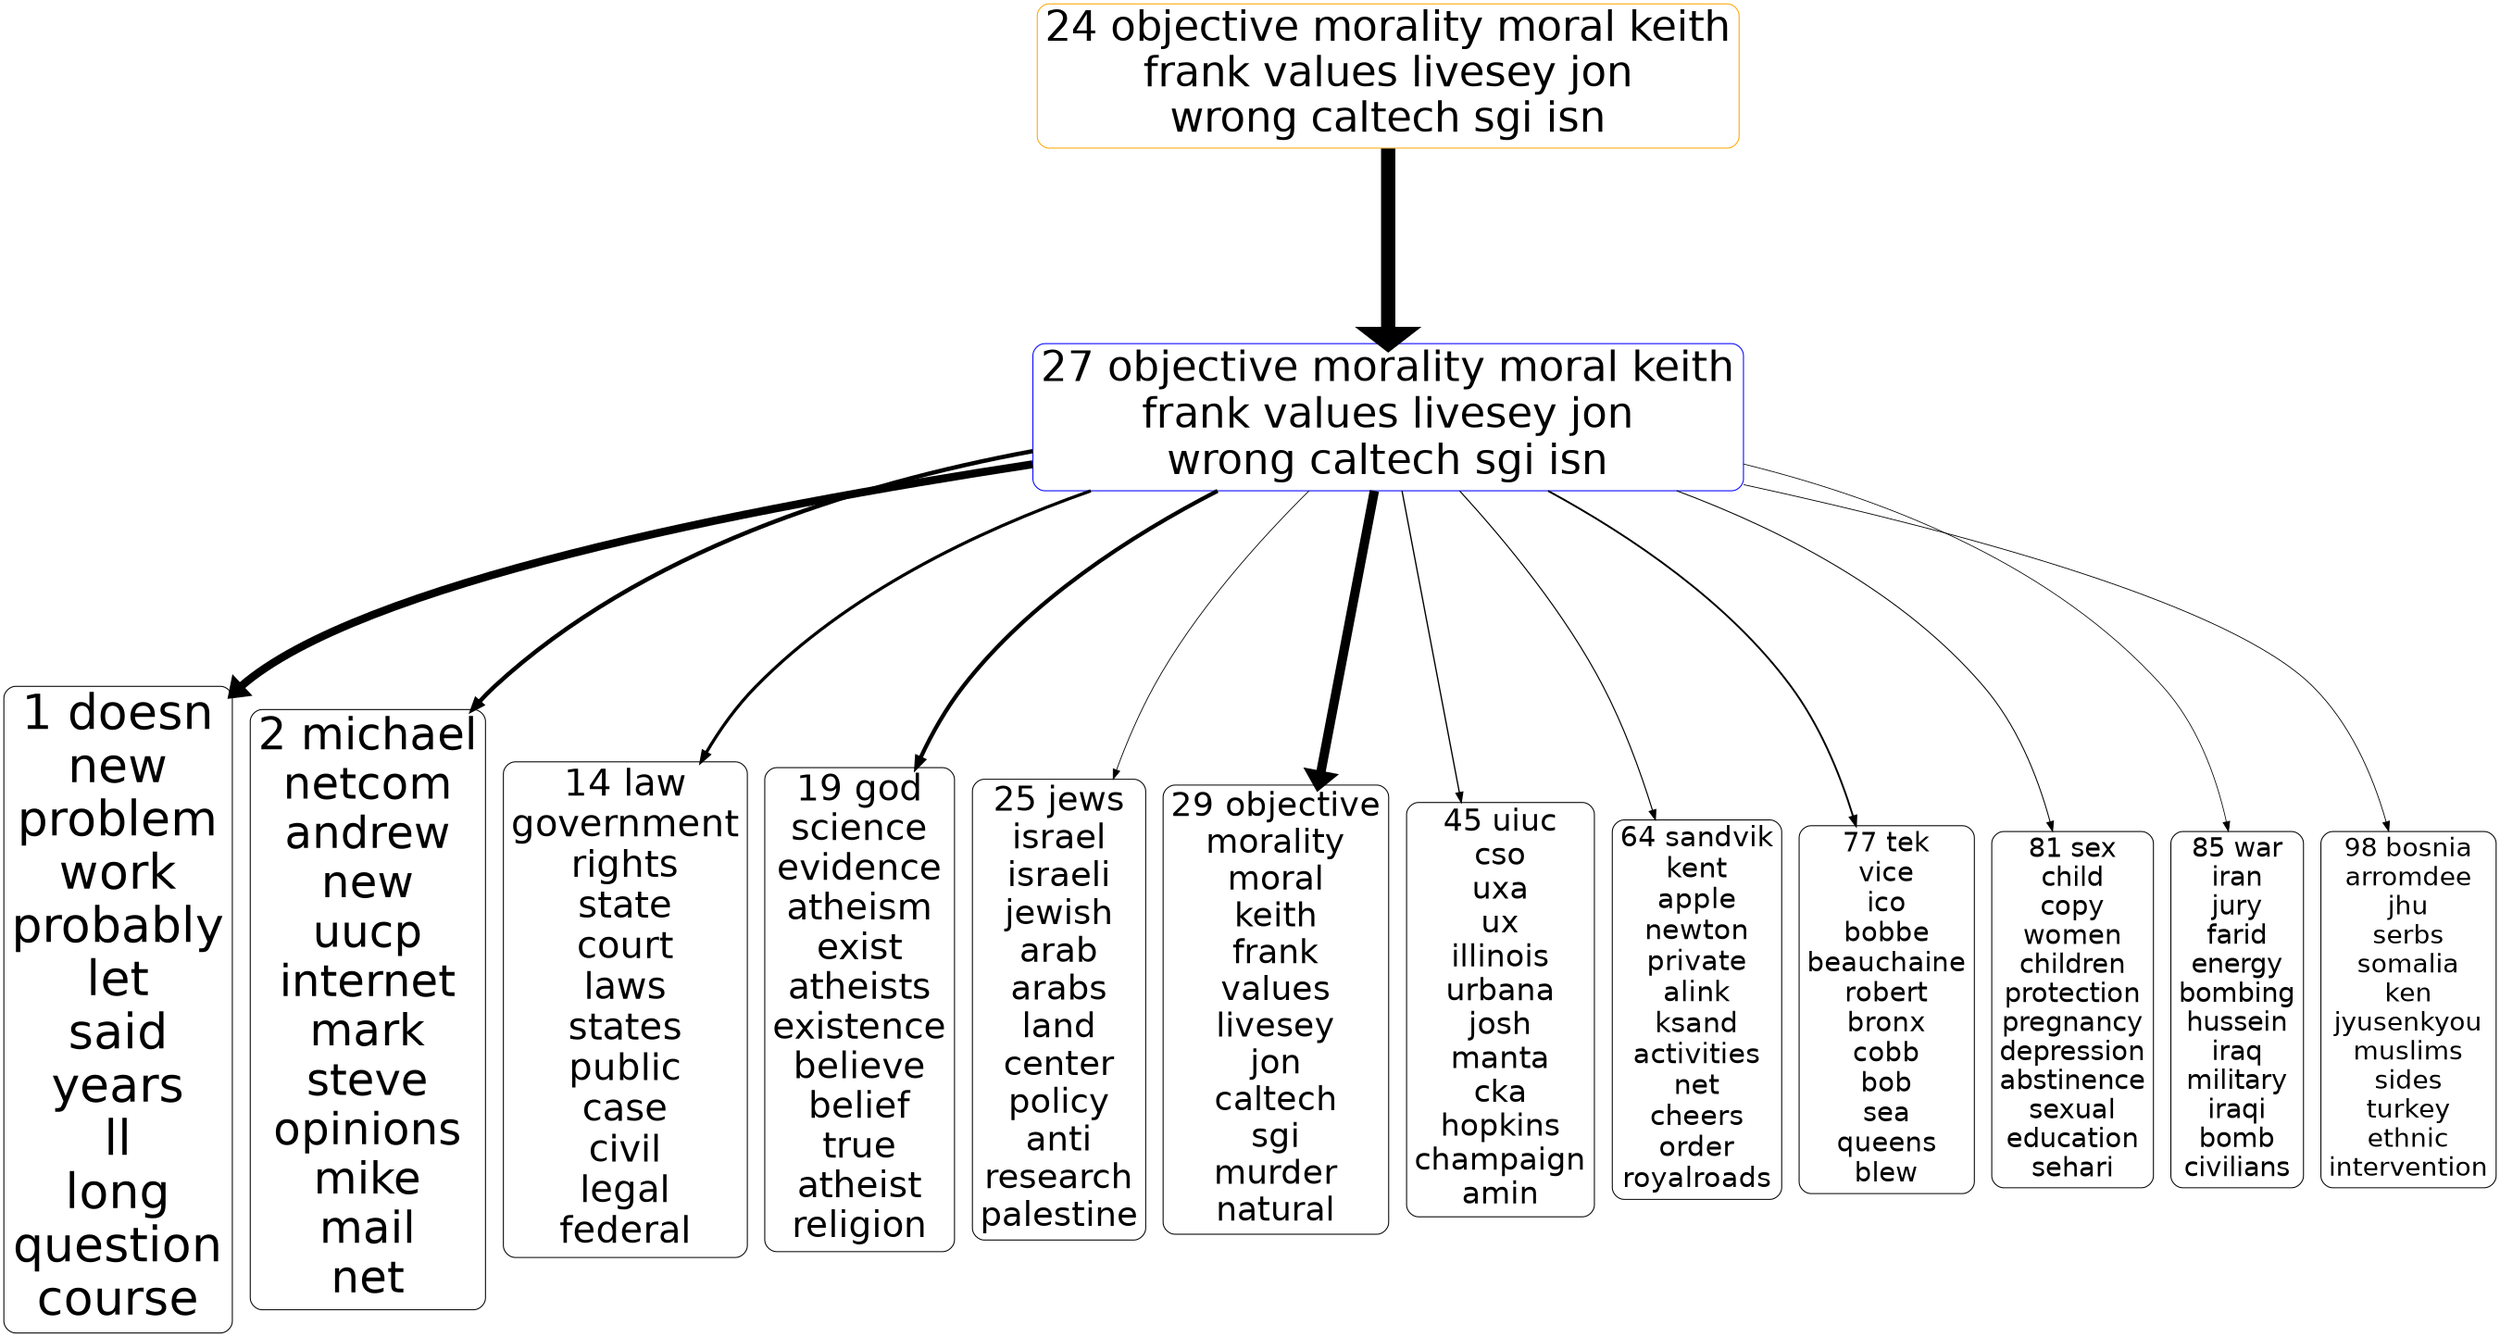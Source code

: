 digraph G {
size="18,18!";ranksep=4; ratio = auto; layers="1:2:3:4:5";
graph [fontname = "helvetica"];node [fontname = "helvetica"];edge [fontname = "helvetica"];ranksep=2.8;
"3_24" [ rank =3,fontsize =42.7182, shape=box, style="rounded", color=orange, label="24 objective morality moral keith
frank values livesey jon
wrong caltech sgi isn"]
"3_24" -> "2_27" [penwidth=14.7457,dir=forward]
"2_27" [rank =4,fontsize =43.263, shape=box, style="rounded", color=blue,label="27 objective morality moral keith
frank values livesey jon
wrong caltech sgi isn"]
"2_27" [ rank =2,fontsize =43.263, shape=box, style="rounded", color=blue, label="27 objective morality moral keith
frank values livesey jon
wrong caltech sgi isn"]
"2_27" -> "1_1" [penwidth=8.2273,dir=forward]
"1_1" [rank =3,fontsize =50, shape=box, style="rounded", color=black,label="1 doesn
new
problem
work
probably
let
said
years
ll
long
question
course"]
"2_27" -> "1_2" [penwidth=4.4348,dir=forward]
"1_2" [rank =3,fontsize =46.1741, shape=box, style="rounded", color=black,label="2 michael
netcom
andrew
new
uucp
internet
mark
steve
opinions
mike
mail
net"]
"2_27" -> "1_14" [penwidth=3.2364,dir=forward]
"1_14" [rank =3,fontsize =38.5467, shape=box, style="rounded", color=black,label="14 law
government
rights
state
court
laws
states
public
case
civil
legal
federal"]
"2_27" -> "1_19" [penwidth=4.2085,dir=forward]
"1_19" [rank =3,fontsize =37.284, shape=box, style="rounded", color=black,label="19 god
science
evidence
atheism
exist
atheists
existence
believe
belief
true
atheist
religion"]
"2_27" -> "1_25" [penwidth=0.8333,dir=forward]
"1_25" [rank =3,fontsize =35.5789, shape=box, style="rounded", color=black,label="25 jews
israel
israeli
jewish
arab
arabs
land
center
policy
anti
research
palestine"]
"2_27" -> "1_29" [penwidth=9.6243,dir=forward]
"1_29" [rank =3,fontsize =34.8557, shape=box, style="rounded", color=black,label="29 objective
morality
moral
keith
frank
values
livesey
jon
caltech
sgi
murder
natural"]
"2_27" -> "1_45" [penwidth=1.3305,dir=forward]
"1_45" [rank =3,fontsize =31.532, shape=box, style="rounded", color=black,label="45 uiuc
cso
uxa
ux
illinois
urbana
josh
manta
cka
hopkins
champaign
amin"]
"2_27" -> "1_64" [penwidth=1.1319,dir=forward]
"1_64" [rank =3,fontsize =28.9778, shape=box, style="rounded", color=black,label="64 sandvik
kent
apple
newton
private
alink
ksand
activities
net
cheers
order
royalroads"]
"2_27" -> "1_77" [penwidth=1.9048,dir=forward]
"1_77" [rank =3,fontsize =27.9694, shape=box, style="rounded", color=black,label="77 tek
vice
ico
bobbe
beauchaine
robert
bronx
cobb
bob
sea
queens
blew"]
"2_27" -> "1_81" [penwidth=0.99387,dir=forward]
"1_81" [rank =3,fontsize =27.6331, shape=box, style="rounded", color=black,label="81 sex
child
copy
women
children
protection
pregnancy
depression
abstinence
sexual
education
sehari"]
"2_27" -> "1_85" [penwidth=0.77239,dir=forward]
"1_85" [rank =3,fontsize =27.3413, shape=box, style="rounded", color=black,label="85 war
iran
jury
farid
energy
bombing
hussein
iraq
military
iraqi
bomb
civilians"]
"2_27" -> "1_98" [penwidth=0.8333,dir=forward]
"1_98" [rank =3,fontsize =26.9347, shape=box, style="rounded", color=black,label="98 bosnia
arromdee
jhu
serbs
somalia
ken
jyusenkyou
muslims
sides
turkey
ethnic
intervention"]
{rank=same; "1_1" "1_2" "1_14" "1_19" "1_25" "1_29" "1_45" "1_64" "1_77" "1_81" "1_85" "1_98"}{rank=same; "2_27" "2_27"}{rank=same; "3_24"}{rank=same;}{rank=same;}}